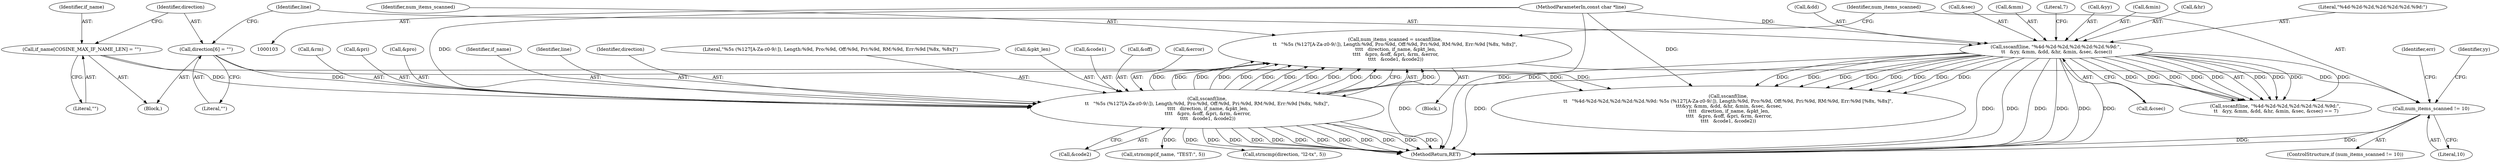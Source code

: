 digraph "0_wireshark_f5ec0afb766f19519ea9623152cca3bbe2229500_2@API" {
"1000218" [label="(Call,num_items_scanned = sscanf(line,\n\t\t   \"%5s (%127[A-Za-z0-9/:]), Length:%9d, Pro:%9d, Off:%9d, Pri:%9d, RM:%9d, Err:%9d [%8x, %8x]\",\n \t\t\t\t   direction, if_name, &pkt_len,\n \t\t\t\t   &pro, &off, &pri, &rm, &error,\n \t\t\t\t   &code1, &code2))"];
"1000220" [label="(Call,sscanf(line,\n\t\t   \"%5s (%127[A-Za-z0-9/:]), Length:%9d, Pro:%9d, Off:%9d, Pri:%9d, RM:%9d, Err:%9d [%8x, %8x]\",\n \t\t\t\t   direction, if_name, &pkt_len,\n \t\t\t\t   &pro, &off, &pri, &rm, &error,\n \t\t\t\t   &code1, &code2))"];
"1000143" [label="(Call,sscanf(line, \"%4d-%2d-%2d,%2d:%2d:%2d.%9d:\",\n \t\t   &yy, &mm, &dd, &hr, &min, &sec, &csec))"];
"1000105" [label="(MethodParameterIn,const char *line)"];
"1000137" [label="(Call,direction[6] = \"\")"];
"1000133" [label="(Call,if_name[COSINE_MAX_IF_NAME_LEN] = \"\")"];
"1000242" [label="(Call,num_items_scanned != 10)"];
"1000139" [label="(Literal,\"\")"];
"1000242" [label="(Call,num_items_scanned != 10)"];
"1000224" [label="(Identifier,if_name)"];
"1000486" [label="(Call,strncmp(direction, \"l2-tx\", 5))"];
"1000243" [label="(Identifier,num_items_scanned)"];
"1000220" [label="(Call,sscanf(line,\n\t\t   \"%5s (%127[A-Za-z0-9/:]), Length:%9d, Pro:%9d, Off:%9d, Pri:%9d, RM:%9d, Err:%9d [%8x, %8x]\",\n \t\t\t\t   direction, if_name, &pkt_len,\n \t\t\t\t   &pro, &off, &pri, &rm, &error,\n \t\t\t\t   &code1, &code2))"];
"1000221" [label="(Identifier,line)"];
"1000143" [label="(Call,sscanf(line, \"%4d-%2d-%2d,%2d:%2d:%2d.%9d:\",\n \t\t   &yy, &mm, &dd, &hr, &min, &sec, &csec))"];
"1000223" [label="(Identifier,direction)"];
"1000137" [label="(Call,direction[6] = \"\")"];
"1000222" [label="(Literal,\"%5s (%127[A-Za-z0-9/:]), Length:%9d, Pro:%9d, Off:%9d, Pri:%9d, RM:%9d, Err:%9d [%8x, %8x]\")"];
"1000225" [label="(Call,&pkt_len)"];
"1000248" [label="(Identifier,err)"];
"1000219" [label="(Identifier,num_items_scanned)"];
"1000142" [label="(Call,sscanf(line, \"%4d-%2d-%2d,%2d:%2d:%2d.%9d:\",\n \t\t   &yy, &mm, &dd, &hr, &min, &sec, &csec) == 7)"];
"1000156" [label="(Call,&sec)"];
"1000164" [label="(Call,sscanf(line,\n\t\t   \"%4d-%2d-%2d,%2d:%2d:%2d.%9d: %5s (%127[A-Za-z0-9/:]), Length:%9d, Pro:%9d, Off:%9d, Pri:%9d, RM:%9d, Err:%9d [%8x, %8x]\",\n \t\t\t&yy, &mm, &dd, &hr, &min, &sec, &csec,\n \t\t\t\t   direction, if_name, &pkt_len,\n \t\t\t\t   &pro, &off, &pri, &rm, &error,\n\t\t\t\t   &code1, &code2))"];
"1000148" [label="(Call,&mm)"];
"1000160" [label="(Literal,7)"];
"1000108" [label="(Block,)"];
"1000138" [label="(Identifier,direction)"];
"1000135" [label="(Literal,\"\")"];
"1000146" [label="(Call,&yy)"];
"1000237" [label="(Call,&code1)"];
"1000217" [label="(Block,)"];
"1000229" [label="(Call,&off)"];
"1000133" [label="(Call,if_name[COSINE_MAX_IF_NAME_LEN] = \"\")"];
"1000560" [label="(MethodReturn,RET)"];
"1000235" [label="(Call,&error)"];
"1000233" [label="(Call,&rm)"];
"1000241" [label="(ControlStructure,if (num_items_scanned != 10))"];
"1000244" [label="(Literal,10)"];
"1000350" [label="(Call,strncmp(if_name, \"TEST:\", 5))"];
"1000154" [label="(Call,&min)"];
"1000134" [label="(Identifier,if_name)"];
"1000152" [label="(Call,&hr)"];
"1000231" [label="(Call,&pri)"];
"1000218" [label="(Call,num_items_scanned = sscanf(line,\n\t\t   \"%5s (%127[A-Za-z0-9/:]), Length:%9d, Pro:%9d, Off:%9d, Pri:%9d, RM:%9d, Err:%9d [%8x, %8x]\",\n \t\t\t\t   direction, if_name, &pkt_len,\n \t\t\t\t   &pro, &off, &pri, &rm, &error,\n \t\t\t\t   &code1, &code2))"];
"1000145" [label="(Literal,\"%4d-%2d-%2d,%2d:%2d:%2d.%9d:\")"];
"1000105" [label="(MethodParameterIn,const char *line)"];
"1000150" [label="(Call,&dd)"];
"1000259" [label="(Identifier,yy)"];
"1000158" [label="(Call,&csec)"];
"1000239" [label="(Call,&code2)"];
"1000227" [label="(Call,&pro)"];
"1000144" [label="(Identifier,line)"];
"1000218" -> "1000217"  [label="AST: "];
"1000218" -> "1000220"  [label="CFG: "];
"1000219" -> "1000218"  [label="AST: "];
"1000220" -> "1000218"  [label="AST: "];
"1000243" -> "1000218"  [label="CFG: "];
"1000218" -> "1000560"  [label="DDG: "];
"1000220" -> "1000218"  [label="DDG: "];
"1000220" -> "1000218"  [label="DDG: "];
"1000220" -> "1000218"  [label="DDG: "];
"1000220" -> "1000218"  [label="DDG: "];
"1000220" -> "1000218"  [label="DDG: "];
"1000220" -> "1000218"  [label="DDG: "];
"1000220" -> "1000218"  [label="DDG: "];
"1000220" -> "1000218"  [label="DDG: "];
"1000220" -> "1000218"  [label="DDG: "];
"1000220" -> "1000218"  [label="DDG: "];
"1000220" -> "1000218"  [label="DDG: "];
"1000220" -> "1000218"  [label="DDG: "];
"1000218" -> "1000242"  [label="DDG: "];
"1000220" -> "1000239"  [label="CFG: "];
"1000221" -> "1000220"  [label="AST: "];
"1000222" -> "1000220"  [label="AST: "];
"1000223" -> "1000220"  [label="AST: "];
"1000224" -> "1000220"  [label="AST: "];
"1000225" -> "1000220"  [label="AST: "];
"1000227" -> "1000220"  [label="AST: "];
"1000229" -> "1000220"  [label="AST: "];
"1000231" -> "1000220"  [label="AST: "];
"1000233" -> "1000220"  [label="AST: "];
"1000235" -> "1000220"  [label="AST: "];
"1000237" -> "1000220"  [label="AST: "];
"1000239" -> "1000220"  [label="AST: "];
"1000220" -> "1000560"  [label="DDG: "];
"1000220" -> "1000560"  [label="DDG: "];
"1000220" -> "1000560"  [label="DDG: "];
"1000220" -> "1000560"  [label="DDG: "];
"1000220" -> "1000560"  [label="DDG: "];
"1000220" -> "1000560"  [label="DDG: "];
"1000220" -> "1000560"  [label="DDG: "];
"1000220" -> "1000560"  [label="DDG: "];
"1000220" -> "1000560"  [label="DDG: "];
"1000220" -> "1000560"  [label="DDG: "];
"1000220" -> "1000560"  [label="DDG: "];
"1000143" -> "1000220"  [label="DDG: "];
"1000105" -> "1000220"  [label="DDG: "];
"1000137" -> "1000220"  [label="DDG: "];
"1000133" -> "1000220"  [label="DDG: "];
"1000220" -> "1000350"  [label="DDG: "];
"1000220" -> "1000486"  [label="DDG: "];
"1000143" -> "1000142"  [label="AST: "];
"1000143" -> "1000158"  [label="CFG: "];
"1000144" -> "1000143"  [label="AST: "];
"1000145" -> "1000143"  [label="AST: "];
"1000146" -> "1000143"  [label="AST: "];
"1000148" -> "1000143"  [label="AST: "];
"1000150" -> "1000143"  [label="AST: "];
"1000152" -> "1000143"  [label="AST: "];
"1000154" -> "1000143"  [label="AST: "];
"1000156" -> "1000143"  [label="AST: "];
"1000158" -> "1000143"  [label="AST: "];
"1000160" -> "1000143"  [label="CFG: "];
"1000143" -> "1000560"  [label="DDG: "];
"1000143" -> "1000560"  [label="DDG: "];
"1000143" -> "1000560"  [label="DDG: "];
"1000143" -> "1000560"  [label="DDG: "];
"1000143" -> "1000560"  [label="DDG: "];
"1000143" -> "1000560"  [label="DDG: "];
"1000143" -> "1000560"  [label="DDG: "];
"1000143" -> "1000142"  [label="DDG: "];
"1000143" -> "1000142"  [label="DDG: "];
"1000143" -> "1000142"  [label="DDG: "];
"1000143" -> "1000142"  [label="DDG: "];
"1000143" -> "1000142"  [label="DDG: "];
"1000143" -> "1000142"  [label="DDG: "];
"1000143" -> "1000142"  [label="DDG: "];
"1000143" -> "1000142"  [label="DDG: "];
"1000143" -> "1000142"  [label="DDG: "];
"1000105" -> "1000143"  [label="DDG: "];
"1000143" -> "1000164"  [label="DDG: "];
"1000143" -> "1000164"  [label="DDG: "];
"1000143" -> "1000164"  [label="DDG: "];
"1000143" -> "1000164"  [label="DDG: "];
"1000143" -> "1000164"  [label="DDG: "];
"1000143" -> "1000164"  [label="DDG: "];
"1000143" -> "1000164"  [label="DDG: "];
"1000143" -> "1000164"  [label="DDG: "];
"1000105" -> "1000103"  [label="AST: "];
"1000105" -> "1000560"  [label="DDG: "];
"1000105" -> "1000164"  [label="DDG: "];
"1000137" -> "1000108"  [label="AST: "];
"1000137" -> "1000139"  [label="CFG: "];
"1000138" -> "1000137"  [label="AST: "];
"1000139" -> "1000137"  [label="AST: "];
"1000144" -> "1000137"  [label="CFG: "];
"1000137" -> "1000164"  [label="DDG: "];
"1000133" -> "1000108"  [label="AST: "];
"1000133" -> "1000135"  [label="CFG: "];
"1000134" -> "1000133"  [label="AST: "];
"1000135" -> "1000133"  [label="AST: "];
"1000138" -> "1000133"  [label="CFG: "];
"1000133" -> "1000164"  [label="DDG: "];
"1000242" -> "1000241"  [label="AST: "];
"1000242" -> "1000244"  [label="CFG: "];
"1000243" -> "1000242"  [label="AST: "];
"1000244" -> "1000242"  [label="AST: "];
"1000248" -> "1000242"  [label="CFG: "];
"1000259" -> "1000242"  [label="CFG: "];
"1000242" -> "1000560"  [label="DDG: "];
"1000242" -> "1000560"  [label="DDG: "];
}
